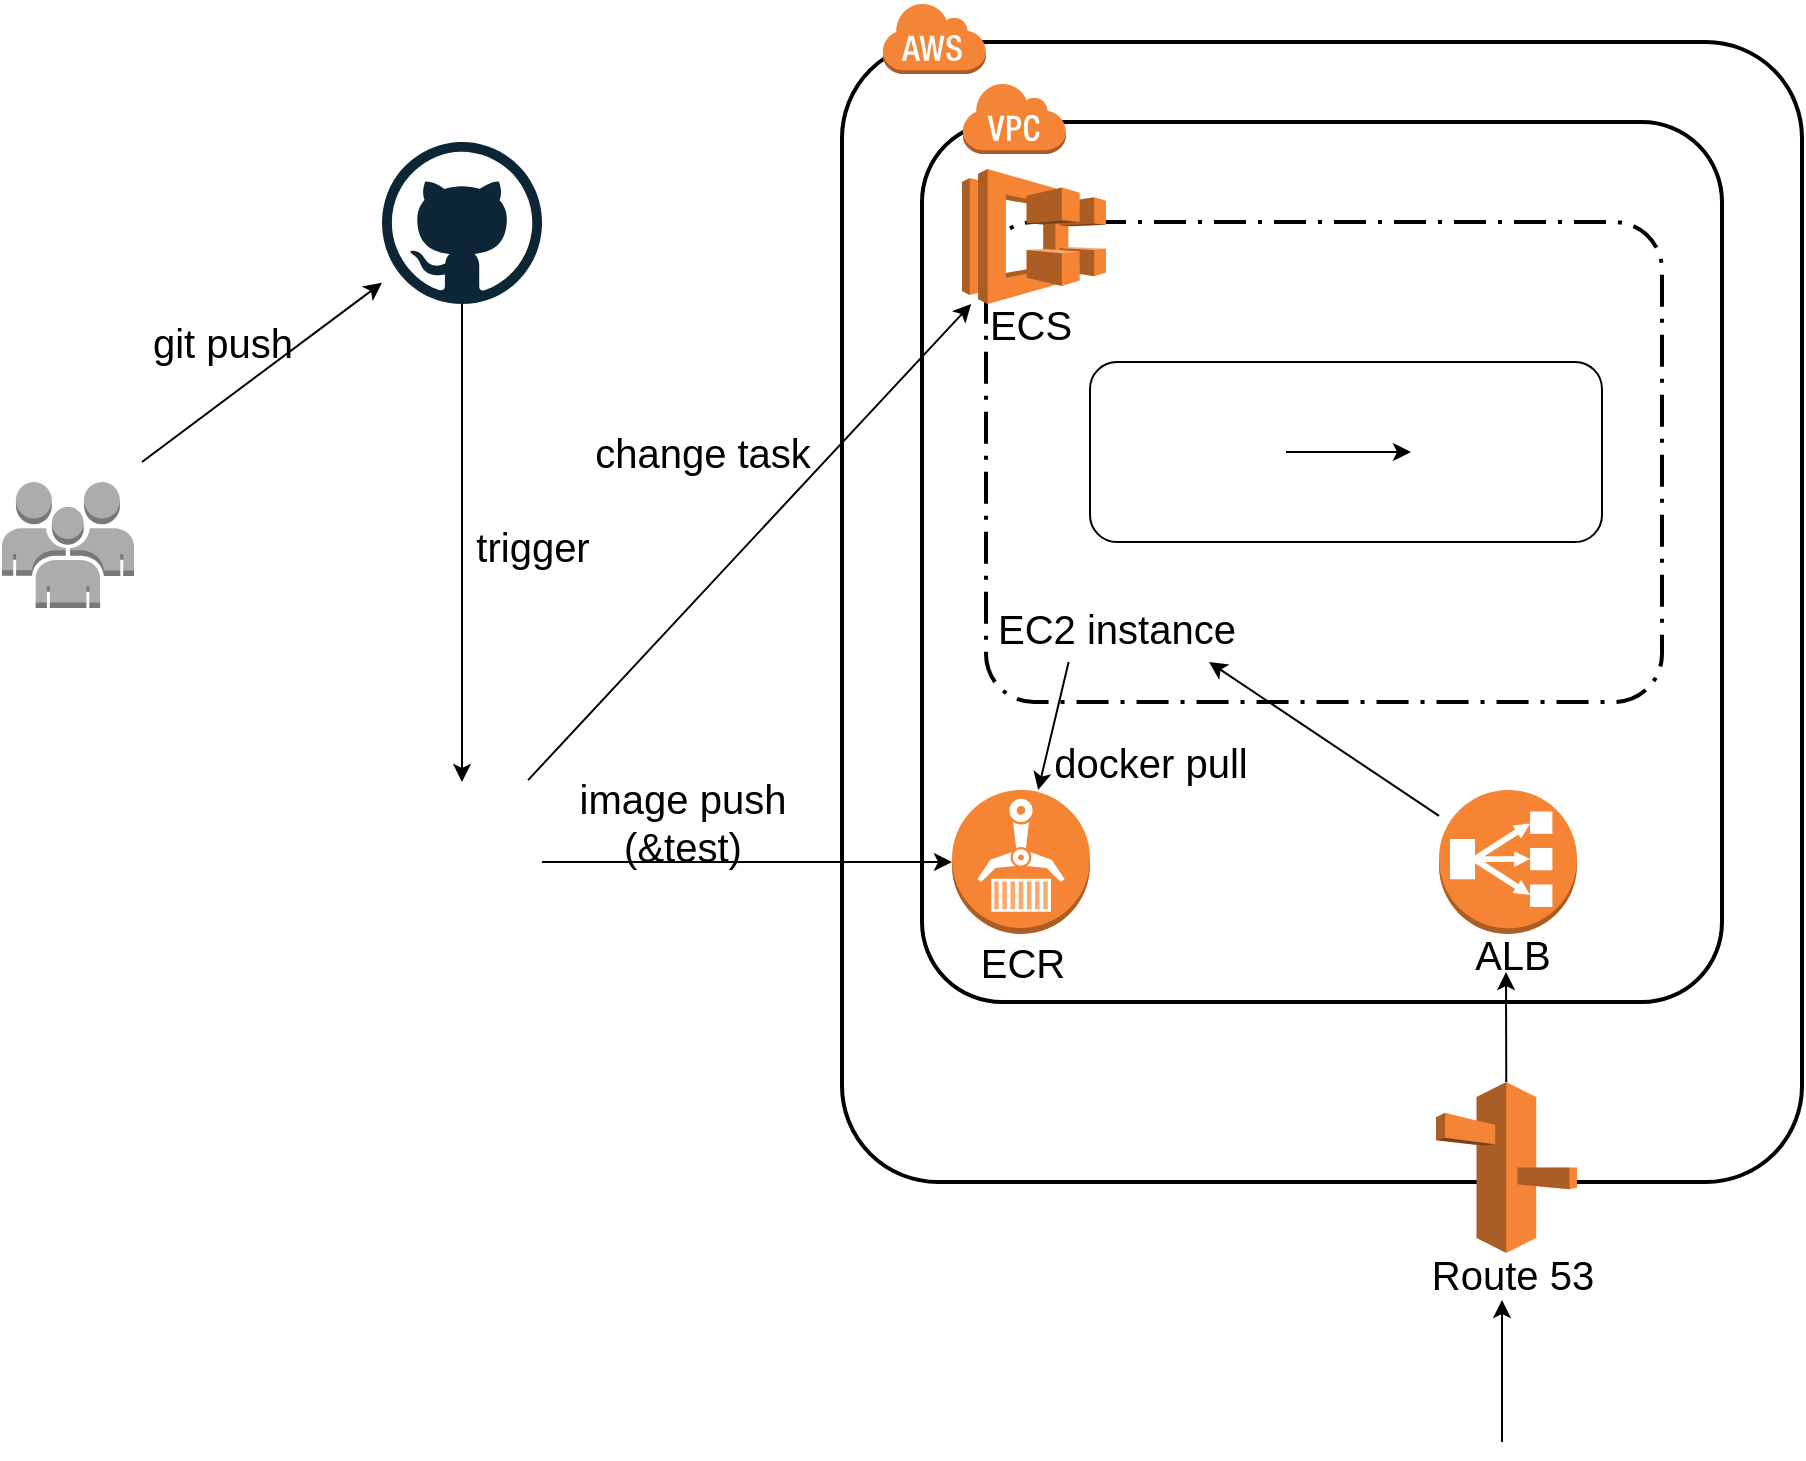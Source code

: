 <mxfile version="12.4.8" type="github"><diagram id="Sh7rzfNimAmHluCXWrES" name="Page-1"><mxGraphModel dx="919" dy="718" grid="1" gridSize="10" guides="1" tooltips="1" connect="1" arrows="1" fold="1" page="1" pageScale="1" pageWidth="1169" pageHeight="827" math="0" shadow="0"><root><mxCell id="0"/><mxCell id="1" parent="0"/><mxCell id="8JvSYmZDdAKLhpwLjUx1-39" value="" style="rounded=1;arcSize=10;dashed=1;fillColor=none;gradientColor=none;dashPattern=8 3 1 3;strokeWidth=2;" vertex="1" parent="1"><mxGeometry x="502" y="140" width="338" height="240" as="geometry"/></mxCell><mxCell id="8JvSYmZDdAKLhpwLjUx1-3" value="" style="rounded=1;arcSize=10;dashed=0;fillColor=none;gradientColor=none;strokeWidth=2;" vertex="1" parent="1"><mxGeometry x="470" y="90" width="400" height="440" as="geometry"/></mxCell><mxCell id="8JvSYmZDdAKLhpwLjUx1-4" value="" style="dashed=0;html=1;shape=mxgraph.aws3.virtual_private_cloud;fillColor=#F58536;gradientColor=none;dashed=0;" vertex="1" parent="1"><mxGeometry x="490" y="70" width="52" height="36" as="geometry"/></mxCell><mxCell id="8JvSYmZDdAKLhpwLjUx1-12" value="" style="rounded=1;arcSize=10;dashed=0;fillColor=none;gradientColor=none;strokeWidth=2;" vertex="1" parent="1"><mxGeometry x="430" y="50" width="480" height="570" as="geometry"/></mxCell><mxCell id="8JvSYmZDdAKLhpwLjUx1-13" value="" style="dashed=0;html=1;shape=mxgraph.aws3.cloud;fillColor=#F58536;gradientColor=none;dashed=0;" vertex="1" parent="1"><mxGeometry x="450" y="30" width="52" height="36" as="geometry"/></mxCell><mxCell id="8JvSYmZDdAKLhpwLjUx1-14" value="" style="outlineConnect=0;dashed=0;verticalLabelPosition=bottom;verticalAlign=top;align=center;html=1;shape=mxgraph.aws3.users;fillColor=#ACACAC;gradientColor=none;" vertex="1" parent="1"><mxGeometry x="10" y="270" width="66" height="63" as="geometry"/></mxCell><mxCell id="8JvSYmZDdAKLhpwLjUx1-15" value="" style="dashed=0;outlineConnect=0;html=1;align=center;labelPosition=center;verticalLabelPosition=bottom;verticalAlign=top;shape=mxgraph.weblogos.github" vertex="1" parent="1"><mxGeometry x="200" y="100" width="80" height="81" as="geometry"/></mxCell><mxCell id="8JvSYmZDdAKLhpwLjUx1-21" value="" style="shape=image;imageAspect=0;aspect=fixed;verticalLabelPosition=bottom;verticalAlign=top;image=https://i.gyazo.com/thumb/400/4933248c9e81c3a6e1dd7ecbd06090d0-png.png;" vertex="1" parent="1"><mxGeometry x="200" y="420" width="80" height="80" as="geometry"/></mxCell><mxCell id="8JvSYmZDdAKLhpwLjUx1-22" value="" style="endArrow=classic;html=1;" edge="1" parent="1" target="8JvSYmZDdAKLhpwLjUx1-15"><mxGeometry width="50" height="50" relative="1" as="geometry"><mxPoint x="80" y="260" as="sourcePoint"/><mxPoint x="190" y="140" as="targetPoint"/></mxGeometry></mxCell><mxCell id="8JvSYmZDdAKLhpwLjUx1-23" value="" style="endArrow=classic;html=1;" edge="1" parent="1" source="8JvSYmZDdAKLhpwLjUx1-15" target="8JvSYmZDdAKLhpwLjUx1-21"><mxGeometry width="50" height="50" relative="1" as="geometry"><mxPoint x="10" y="640" as="sourcePoint"/><mxPoint x="60" y="590" as="targetPoint"/></mxGeometry></mxCell><mxCell id="8JvSYmZDdAKLhpwLjUx1-27" value="&lt;span style=&quot;font-size: 20px&quot;&gt;git push&lt;/span&gt;" style="text;html=1;resizable=0;autosize=1;align=center;verticalAlign=middle;points=[];fillColor=none;strokeColor=none;rounded=0;" vertex="1" parent="1"><mxGeometry x="75" y="190" width="90" height="20" as="geometry"/></mxCell><mxCell id="8JvSYmZDdAKLhpwLjUx1-31" value="&lt;span style=&quot;font-size: 20px&quot;&gt;trigger&lt;/span&gt;" style="text;html=1;resizable=0;autosize=1;align=center;verticalAlign=middle;points=[];fillColor=none;strokeColor=none;rounded=0;" vertex="1" parent="1"><mxGeometry x="240" y="291.5" width="70" height="20" as="geometry"/></mxCell><mxCell id="8JvSYmZDdAKLhpwLjUx1-33" value="&lt;span style=&quot;font-size: 20px&quot;&gt;ECR&lt;br&gt;&lt;/span&gt;" style="text;html=1;resizable=0;autosize=1;align=center;verticalAlign=middle;points=[];fillColor=none;strokeColor=none;rounded=0;" vertex="1" parent="1"><mxGeometry x="489.5" y="500" width="60" height="20" as="geometry"/></mxCell><mxCell id="8JvSYmZDdAKLhpwLjUx1-35" value="" style="outlineConnect=0;dashed=0;verticalLabelPosition=bottom;verticalAlign=top;align=center;html=1;shape=mxgraph.aws3.ecr;fillColor=#F58534;gradientColor=none;" vertex="1" parent="1"><mxGeometry x="485" y="424" width="69" height="72" as="geometry"/></mxCell><mxCell id="8JvSYmZDdAKLhpwLjUx1-36" value="" style="endArrow=classic;html=1;exitX=1;exitY=0.5;exitDx=0;exitDy=0;entryX=0;entryY=0.5;entryDx=0;entryDy=0;entryPerimeter=0;" edge="1" parent="1" source="8JvSYmZDdAKLhpwLjUx1-21" target="8JvSYmZDdAKLhpwLjUx1-35"><mxGeometry width="50" height="50" relative="1" as="geometry"><mxPoint x="30" y="640" as="sourcePoint"/><mxPoint x="80" y="590" as="targetPoint"/></mxGeometry></mxCell><mxCell id="8JvSYmZDdAKLhpwLjUx1-37" value="&lt;span style=&quot;font-size: 20px&quot;&gt;image push&lt;br&gt;(&amp;amp;test)&lt;br&gt;&lt;/span&gt;" style="text;html=1;resizable=0;autosize=1;align=center;verticalAlign=middle;points=[];fillColor=none;strokeColor=none;rounded=0;" vertex="1" parent="1"><mxGeometry x="290" y="420" width="120" height="40" as="geometry"/></mxCell><mxCell id="8JvSYmZDdAKLhpwLjUx1-38" value="" style="outlineConnect=0;dashed=0;verticalLabelPosition=bottom;verticalAlign=top;align=center;html=1;shape=mxgraph.aws3.ecs;fillColor=#F58534;gradientColor=none;" vertex="1" parent="1"><mxGeometry x="490" y="113.5" width="72" height="67.5" as="geometry"/></mxCell><mxCell id="8JvSYmZDdAKLhpwLjUx1-40" value="" style="outlineConnect=0;dashed=0;verticalLabelPosition=bottom;verticalAlign=top;align=center;html=1;shape=mxgraph.aws3.classic_load_balancer;fillColor=#F58534;gradientColor=none;" vertex="1" parent="1"><mxGeometry x="728.5" y="424" width="69" height="72" as="geometry"/></mxCell><mxCell id="8JvSYmZDdAKLhpwLjUx1-41" value="&lt;span style=&quot;font-size: 20px&quot;&gt;Route 53&lt;br&gt;&lt;/span&gt;" style="text;html=1;resizable=0;autosize=1;align=center;verticalAlign=middle;points=[];fillColor=none;strokeColor=none;rounded=0;" vertex="1" parent="1"><mxGeometry x="714.5" y="655.5" width="100" height="20" as="geometry"/></mxCell><mxCell id="8JvSYmZDdAKLhpwLjUx1-42" value="&lt;span style=&quot;font-size: 20px&quot;&gt;ECS&lt;br&gt;&lt;/span&gt;" style="text;html=1;resizable=0;autosize=1;align=center;verticalAlign=middle;points=[];fillColor=none;strokeColor=none;rounded=0;" vertex="1" parent="1"><mxGeometry x="494" y="181" width="60" height="20" as="geometry"/></mxCell><mxCell id="8JvSYmZDdAKLhpwLjUx1-45" value="" style="outlineConnect=0;dashed=0;verticalLabelPosition=bottom;verticalAlign=top;align=center;html=1;shape=mxgraph.aws3.route_53;fillColor=#F58536;gradientColor=none;" vertex="1" parent="1"><mxGeometry x="727" y="570" width="70.5" height="85.5" as="geometry"/></mxCell><mxCell id="8JvSYmZDdAKLhpwLjUx1-47" value="&lt;span style=&quot;font-size: 20px&quot;&gt;ALB&lt;br&gt;&lt;/span&gt;" style="text;html=1;resizable=0;autosize=1;align=center;verticalAlign=middle;points=[];fillColor=none;strokeColor=none;rounded=0;" vertex="1" parent="1"><mxGeometry x="739.5" y="496" width="50" height="20" as="geometry"/></mxCell><mxCell id="8JvSYmZDdAKLhpwLjUx1-48" value="" style="endArrow=classic;html=1;entryX=0.45;entryY=0.95;entryDx=0;entryDy=0;entryPerimeter=0;" edge="1" parent="1" source="8JvSYmZDdAKLhpwLjUx1-45" target="8JvSYmZDdAKLhpwLjUx1-47"><mxGeometry width="50" height="50" relative="1" as="geometry"><mxPoint x="10" y="750" as="sourcePoint"/><mxPoint x="60" y="700" as="targetPoint"/></mxGeometry></mxCell><mxCell id="8JvSYmZDdAKLhpwLjUx1-49" value="" style="endArrow=classic;html=1;exitX=0.913;exitY=-0.012;exitDx=0;exitDy=0;exitPerimeter=0;" edge="1" parent="1" source="8JvSYmZDdAKLhpwLjUx1-21" target="8JvSYmZDdAKLhpwLjUx1-38"><mxGeometry width="50" height="50" relative="1" as="geometry"><mxPoint x="10" y="750" as="sourcePoint"/><mxPoint x="410" y="170" as="targetPoint"/></mxGeometry></mxCell><mxCell id="8JvSYmZDdAKLhpwLjUx1-50" value="&lt;span style=&quot;font-size: 20px&quot;&gt;change task&lt;/span&gt;" style="text;html=1;resizable=0;autosize=1;align=center;verticalAlign=middle;points=[];fillColor=none;strokeColor=none;rounded=0;" vertex="1" parent="1"><mxGeometry x="300" y="245" width="120" height="20" as="geometry"/></mxCell><mxCell id="8JvSYmZDdAKLhpwLjUx1-55" value="" style="endArrow=classic;html=1;exitX=0.414;exitY=1;exitDx=0;exitDy=0;exitPerimeter=0;" edge="1" parent="1" source="8JvSYmZDdAKLhpwLjUx1-52" target="8JvSYmZDdAKLhpwLjUx1-35"><mxGeometry width="50" height="50" relative="1" as="geometry"><mxPoint x="10" y="750" as="sourcePoint"/><mxPoint x="60" y="700" as="targetPoint"/></mxGeometry></mxCell><mxCell id="8JvSYmZDdAKLhpwLjUx1-57" value="&lt;span style=&quot;font-size: 20px&quot;&gt;docker pull&lt;br&gt;&lt;/span&gt;" style="text;html=1;resizable=0;autosize=1;align=center;verticalAlign=middle;points=[];fillColor=none;strokeColor=none;rounded=0;" vertex="1" parent="1"><mxGeometry x="529" y="400" width="110" height="20" as="geometry"/></mxCell><mxCell id="8JvSYmZDdAKLhpwLjUx1-58" value="" style="rounded=1;whiteSpace=wrap;html=1;" vertex="1" parent="1"><mxGeometry x="554" y="210" width="256" height="90" as="geometry"/></mxCell><mxCell id="8JvSYmZDdAKLhpwLjUx1-52" value="" style="shape=image;html=1;verticalAlign=top;verticalLabelPosition=bottom;labelBackgroundColor=#ffffff;imageAspect=0;aspect=fixed;image=https://cdn4.iconfinder.com/data/icons/vector-brand-logos/40/Docker-128.png" vertex="1" parent="1"><mxGeometry x="489.5" y="230" width="130" height="130" as="geometry"/></mxCell><mxCell id="8JvSYmZDdAKLhpwLjUx1-53" value="&lt;span style=&quot;font-size: 20px&quot;&gt;EC2 instance&lt;br&gt;&lt;/span&gt;" style="text;html=1;resizable=0;autosize=1;align=center;verticalAlign=middle;points=[];fillColor=none;strokeColor=none;rounded=0;" vertex="1" parent="1"><mxGeometry x="502" y="333" width="130" height="20" as="geometry"/></mxCell><mxCell id="8JvSYmZDdAKLhpwLjUx1-59" value="" style="endArrow=classic;html=1;entryX=0.954;entryY=1;entryDx=0;entryDy=0;entryPerimeter=0;" edge="1" parent="1" source="8JvSYmZDdAKLhpwLjUx1-40" target="8JvSYmZDdAKLhpwLjUx1-52"><mxGeometry width="50" height="50" relative="1" as="geometry"><mxPoint x="10" y="750" as="sourcePoint"/><mxPoint x="60" y="700" as="targetPoint"/></mxGeometry></mxCell><mxCell id="8JvSYmZDdAKLhpwLjUx1-60" value="" style="shape=image;imageAspect=0;aspect=fixed;verticalLabelPosition=bottom;verticalAlign=top;image=https://urashita.com/wp-content/uploads/2014/12/nginx_logo.png;" vertex="1" parent="1"><mxGeometry x="587" y="222.5" width="65" height="65" as="geometry"/></mxCell><mxCell id="8JvSYmZDdAKLhpwLjUx1-61" value="" style="endArrow=classic;html=1;entryX=0.455;entryY=1.175;entryDx=0;entryDy=0;entryPerimeter=0;" edge="1" parent="1" target="8JvSYmZDdAKLhpwLjUx1-41"><mxGeometry width="50" height="50" relative="1" as="geometry"><mxPoint x="760" y="750" as="sourcePoint"/><mxPoint x="60" y="700" as="targetPoint"/></mxGeometry></mxCell><mxCell id="8JvSYmZDdAKLhpwLjUx1-63" value="" style="shape=image;imageAspect=0;aspect=fixed;verticalLabelPosition=bottom;verticalAlign=top;image=https://encrypted-tbn0.gstatic.com/images?q=tbn:ANd9GcScBRDhMnRyhQBgFR-IIapZOAenAfM-lccM1EfSV6YdN2wqY-hS&amp;s;" vertex="1" parent="1"><mxGeometry x="714.5" y="215" width="80" height="80" as="geometry"/></mxCell><mxCell id="8JvSYmZDdAKLhpwLjUx1-64" value="" style="endArrow=classic;html=1;entryX=0;entryY=0.5;entryDx=0;entryDy=0;exitX=1;exitY=0.5;exitDx=0;exitDy=0;" edge="1" parent="1" source="8JvSYmZDdAKLhpwLjUx1-60" target="8JvSYmZDdAKLhpwLjUx1-63"><mxGeometry width="50" height="50" relative="1" as="geometry"><mxPoint x="10" y="830" as="sourcePoint"/><mxPoint x="60" y="780" as="targetPoint"/></mxGeometry></mxCell></root></mxGraphModel></diagram></mxfile>